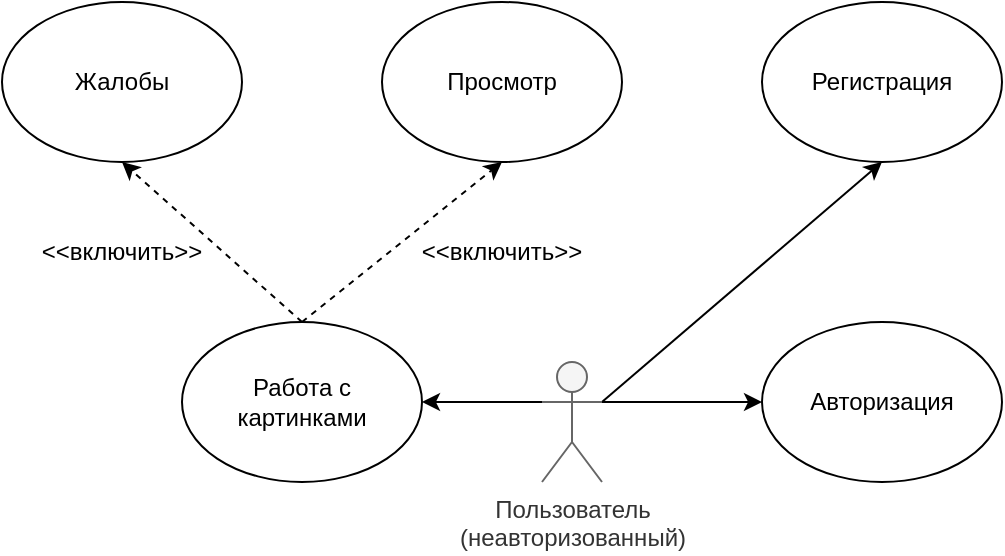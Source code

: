 <mxfile version="25.0.3">
  <diagram name="Page-1" id="qNmZigRyiJIVhixwxAtR">
    <mxGraphModel dx="1077" dy="570" grid="1" gridSize="10" guides="1" tooltips="1" connect="1" arrows="1" fold="1" page="1" pageScale="1" pageWidth="827" pageHeight="1169" math="0" shadow="0">
      <root>
        <mxCell id="0" />
        <mxCell id="1" parent="0" />
        <mxCell id="g2_bGv_iU7BKdQfMR8a--5" style="rounded=0;orthogonalLoop=1;jettySize=auto;html=1;exitX=1;exitY=0.333;exitDx=0;exitDy=0;exitPerimeter=0;entryX=0;entryY=0.5;entryDx=0;entryDy=0;" parent="1" source="g2_bGv_iU7BKdQfMR8a--1" target="g2_bGv_iU7BKdQfMR8a--4" edge="1">
          <mxGeometry relative="1" as="geometry" />
        </mxCell>
        <mxCell id="g2_bGv_iU7BKdQfMR8a--6" style="rounded=0;orthogonalLoop=1;jettySize=auto;html=1;exitX=0;exitY=0.333;exitDx=0;exitDy=0;exitPerimeter=0;entryX=1;entryY=0.5;entryDx=0;entryDy=0;" parent="1" source="g2_bGv_iU7BKdQfMR8a--1" target="g2_bGv_iU7BKdQfMR8a--2" edge="1">
          <mxGeometry relative="1" as="geometry" />
        </mxCell>
        <mxCell id="g2_bGv_iU7BKdQfMR8a--7" style="rounded=0;orthogonalLoop=1;jettySize=auto;html=1;exitX=1;exitY=0.333;exitDx=0;exitDy=0;exitPerimeter=0;entryX=0.5;entryY=1;entryDx=0;entryDy=0;" parent="1" source="g2_bGv_iU7BKdQfMR8a--1" target="g2_bGv_iU7BKdQfMR8a--3" edge="1">
          <mxGeometry relative="1" as="geometry" />
        </mxCell>
        <mxCell id="g2_bGv_iU7BKdQfMR8a--1" value="&lt;div&gt;Пользователь&lt;/div&gt;&lt;div&gt;(неавторизованный)&lt;br&gt;&lt;/div&gt;" style="shape=umlActor;verticalLabelPosition=bottom;verticalAlign=top;html=1;outlineConnect=0;fillColor=#f5f5f5;fontColor=#333333;strokeColor=#666666;" parent="1" vertex="1">
          <mxGeometry x="300" y="340" width="30" height="60" as="geometry" />
        </mxCell>
        <mxCell id="g2_bGv_iU7BKdQfMR8a--11" style="rounded=0;orthogonalLoop=1;jettySize=auto;html=1;exitX=0.5;exitY=0;exitDx=0;exitDy=0;entryX=0.5;entryY=1;entryDx=0;entryDy=0;dashed=1;" parent="1" source="g2_bGv_iU7BKdQfMR8a--2" target="g2_bGv_iU7BKdQfMR8a--8" edge="1">
          <mxGeometry relative="1" as="geometry" />
        </mxCell>
        <mxCell id="g2_bGv_iU7BKdQfMR8a--12" style="rounded=0;orthogonalLoop=1;jettySize=auto;html=1;exitX=0.5;exitY=0;exitDx=0;exitDy=0;entryX=0.5;entryY=1;entryDx=0;entryDy=0;dashed=1;" parent="1" source="g2_bGv_iU7BKdQfMR8a--2" target="g2_bGv_iU7BKdQfMR8a--9" edge="1">
          <mxGeometry relative="1" as="geometry" />
        </mxCell>
        <mxCell id="g2_bGv_iU7BKdQfMR8a--2" value="&lt;div&gt;Работа с&lt;/div&gt;&lt;div&gt;картинками&lt;/div&gt;" style="ellipse;whiteSpace=wrap;html=1;" parent="1" vertex="1">
          <mxGeometry x="120" y="320" width="120" height="80" as="geometry" />
        </mxCell>
        <mxCell id="g2_bGv_iU7BKdQfMR8a--3" value="Регистрация" style="ellipse;whiteSpace=wrap;html=1;" parent="1" vertex="1">
          <mxGeometry x="410" y="160" width="120" height="80" as="geometry" />
        </mxCell>
        <mxCell id="g2_bGv_iU7BKdQfMR8a--4" value="Авторизация" style="ellipse;whiteSpace=wrap;html=1;" parent="1" vertex="1">
          <mxGeometry x="410" y="320" width="120" height="80" as="geometry" />
        </mxCell>
        <mxCell id="g2_bGv_iU7BKdQfMR8a--8" value="Жалобы" style="ellipse;whiteSpace=wrap;html=1;" parent="1" vertex="1">
          <mxGeometry x="30" y="160" width="120" height="80" as="geometry" />
        </mxCell>
        <mxCell id="g2_bGv_iU7BKdQfMR8a--9" value="Просмотр" style="ellipse;whiteSpace=wrap;html=1;" parent="1" vertex="1">
          <mxGeometry x="220" y="160" width="120" height="80" as="geometry" />
        </mxCell>
        <mxCell id="g2_bGv_iU7BKdQfMR8a--13" value="&amp;lt;&amp;lt;включить&amp;gt;&amp;gt;" style="text;html=1;align=center;verticalAlign=middle;whiteSpace=wrap;rounded=0;" parent="1" vertex="1">
          <mxGeometry x="60" y="270" width="60" height="30" as="geometry" />
        </mxCell>
        <mxCell id="g2_bGv_iU7BKdQfMR8a--15" value="&amp;lt;&amp;lt;включить&amp;gt;&amp;gt;" style="text;html=1;align=center;verticalAlign=middle;whiteSpace=wrap;rounded=0;" parent="1" vertex="1">
          <mxGeometry x="250" y="270" width="60" height="30" as="geometry" />
        </mxCell>
      </root>
    </mxGraphModel>
  </diagram>
</mxfile>
